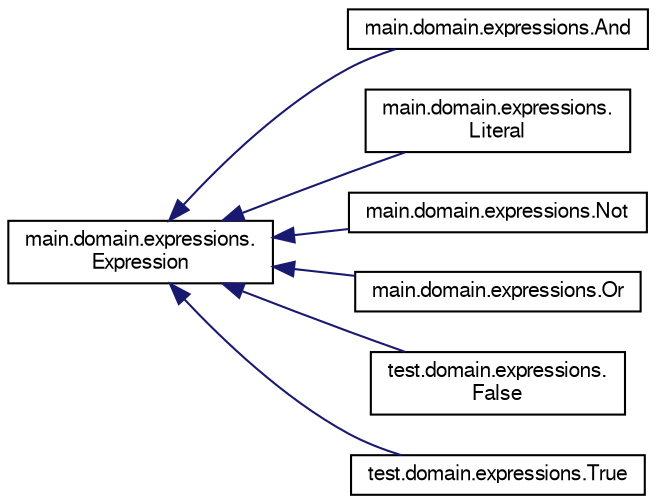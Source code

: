 digraph "Jerarquia Gràfica de la Classe"
{
 // LATEX_PDF_SIZE
  edge [fontname="FreeSans",fontsize="10",labelfontname="FreeSans",labelfontsize="10"];
  node [fontname="FreeSans",fontsize="10",shape=record];
  rankdir="LR";
  Node0 [label="main.domain.expressions.\lExpression",height=0.2,width=0.4,color="black", fillcolor="white", style="filled",URL="$classmain_1_1domain_1_1expressions_1_1_expression.html",tooltip="Classe que representa i avalua expressions booleanes."];
  Node0 -> Node1 [dir="back",color="midnightblue",fontsize="10",style="solid",fontname="FreeSans"];
  Node1 [label="main.domain.expressions.And",height=0.2,width=0.4,color="black", fillcolor="white", style="filled",URL="$classmain_1_1domain_1_1expressions_1_1_and.html",tooltip="Classe que representa a aquelles expressions booleanes que consisteixen en la conjunció de dues altre..."];
  Node0 -> Node2 [dir="back",color="midnightblue",fontsize="10",style="solid",fontname="FreeSans"];
  Node2 [label="main.domain.expressions.\lLiteral",height=0.2,width=0.4,color="black", fillcolor="white", style="filled",URL="$classmain_1_1domain_1_1expressions_1_1_literal.html",tooltip="Classe que representa a aquelles expressions booleanes formades solament per una paraula o frase,..."];
  Node0 -> Node3 [dir="back",color="midnightblue",fontsize="10",style="solid",fontname="FreeSans"];
  Node3 [label="main.domain.expressions.Not",height=0.2,width=0.4,color="black", fillcolor="white", style="filled",URL="$classmain_1_1domain_1_1expressions_1_1_not.html",tooltip="Classe que representa a aquelles expressions booleanes que consisteixen en la negació d'una altra exp..."];
  Node0 -> Node4 [dir="back",color="midnightblue",fontsize="10",style="solid",fontname="FreeSans"];
  Node4 [label="main.domain.expressions.Or",height=0.2,width=0.4,color="black", fillcolor="white", style="filled",URL="$classmain_1_1domain_1_1expressions_1_1_or.html",tooltip="Classe que representa a aquelles expressions booleanes que consisteixen en la disjunció de dues altre..."];
  Node0 -> Node5 [dir="back",color="midnightblue",fontsize="10",style="solid",fontname="FreeSans"];
  Node5 [label="test.domain.expressions.\lFalse",height=0.2,width=0.4,color="black", fillcolor="white", style="filled",URL="$classtest_1_1domain_1_1expressions_1_1_false.html",tooltip="Classe que usem per provar expressions, sabent que sempre ens retornarà una avaluació falsa."];
  Node0 -> Node6 [dir="back",color="midnightblue",fontsize="10",style="solid",fontname="FreeSans"];
  Node6 [label="test.domain.expressions.True",height=0.2,width=0.4,color="black", fillcolor="white", style="filled",URL="$classtest_1_1domain_1_1expressions_1_1_true.html",tooltip="Classe que usem per provar expressions, sabent que sempre ens retornarà una avaluació certa."];
}
